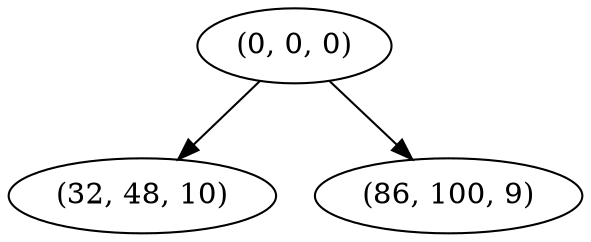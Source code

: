 digraph tree {
    "(0, 0, 0)";
    "(32, 48, 10)";
    "(86, 100, 9)";
    "(0, 0, 0)" -> "(32, 48, 10)";
    "(0, 0, 0)" -> "(86, 100, 9)";
}
